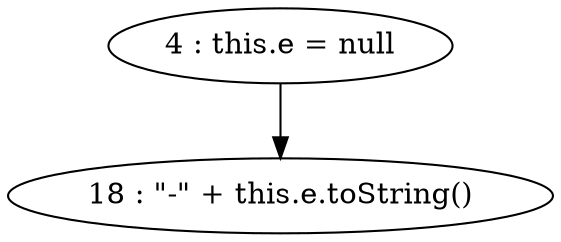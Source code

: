 digraph G {
"4 : this.e = null"
"4 : this.e = null" -> "18 : \"-\" + this.e.toString()"
"18 : \"-\" + this.e.toString()"
}